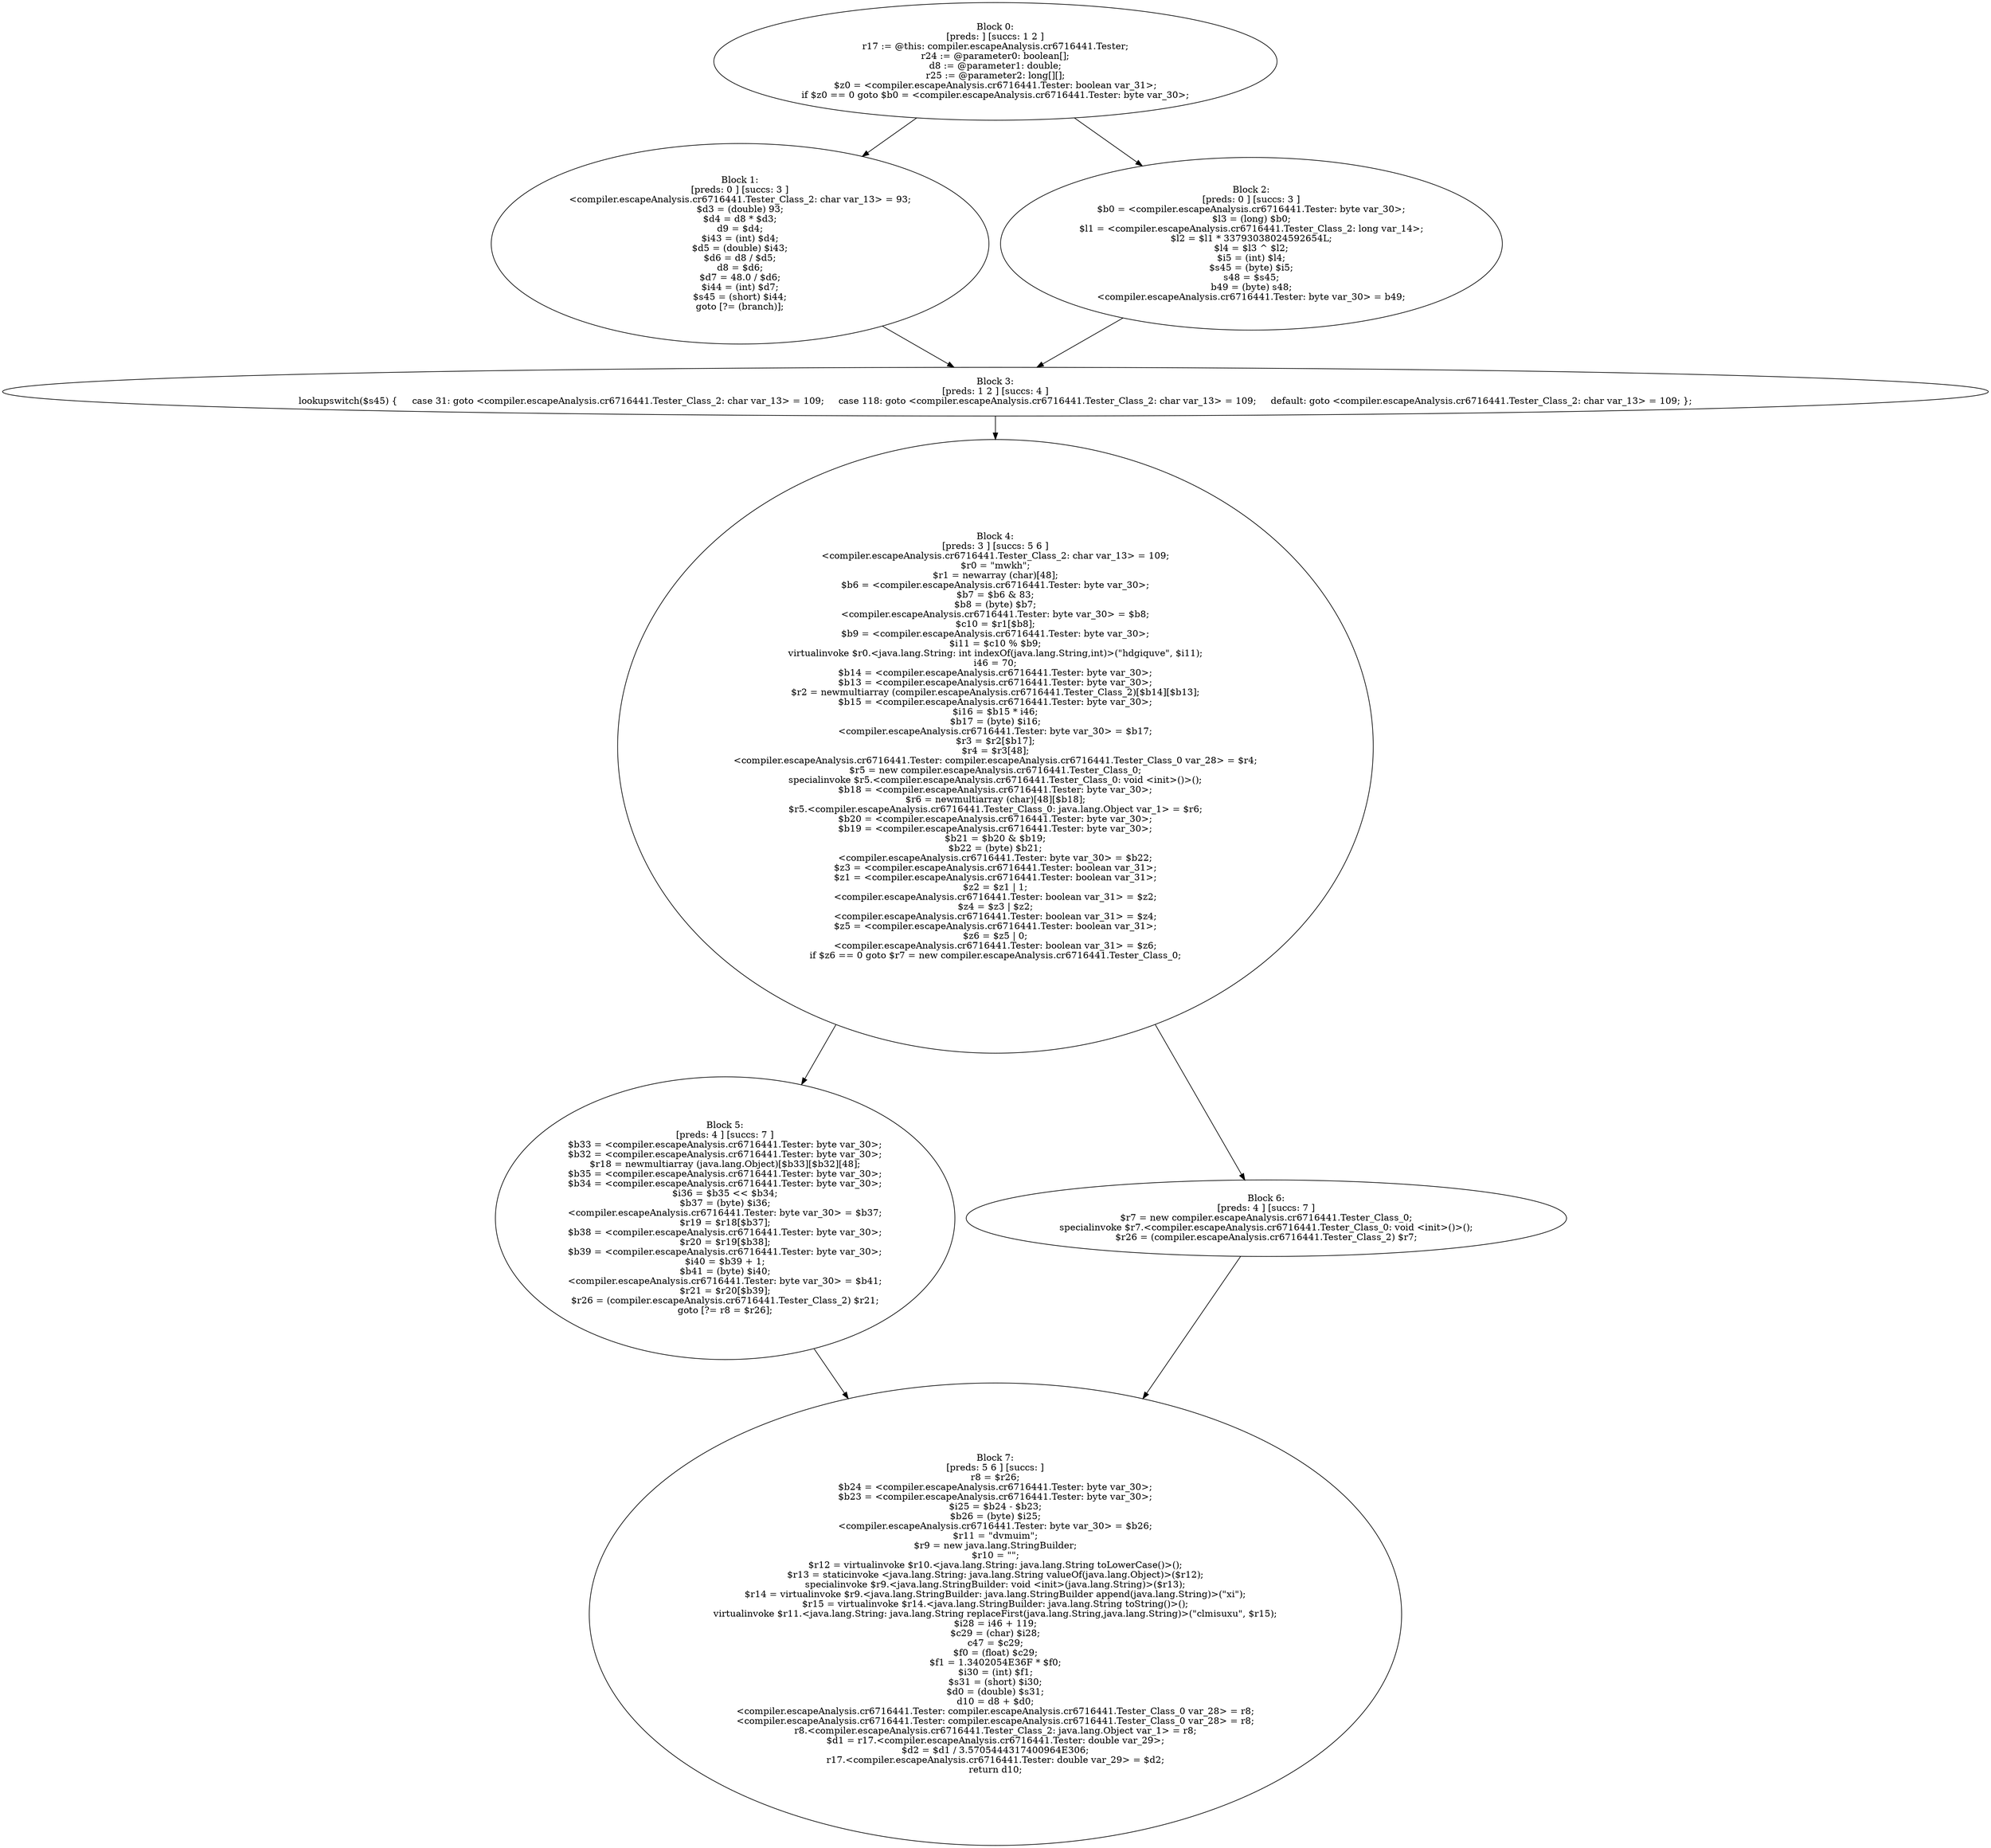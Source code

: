 digraph "unitGraph" {
    "Block 0:
[preds: ] [succs: 1 2 ]
r17 := @this: compiler.escapeAnalysis.cr6716441.Tester;
r24 := @parameter0: boolean[];
d8 := @parameter1: double;
r25 := @parameter2: long[][];
$z0 = <compiler.escapeAnalysis.cr6716441.Tester: boolean var_31>;
if $z0 == 0 goto $b0 = <compiler.escapeAnalysis.cr6716441.Tester: byte var_30>;
"
    "Block 1:
[preds: 0 ] [succs: 3 ]
<compiler.escapeAnalysis.cr6716441.Tester_Class_2: char var_13> = 93;
$d3 = (double) 93;
$d4 = d8 * $d3;
d9 = $d4;
$i43 = (int) $d4;
$d5 = (double) $i43;
$d6 = d8 / $d5;
d8 = $d6;
$d7 = 48.0 / $d6;
$i44 = (int) $d7;
$s45 = (short) $i44;
goto [?= (branch)];
"
    "Block 2:
[preds: 0 ] [succs: 3 ]
$b0 = <compiler.escapeAnalysis.cr6716441.Tester: byte var_30>;
$l3 = (long) $b0;
$l1 = <compiler.escapeAnalysis.cr6716441.Tester_Class_2: long var_14>;
$l2 = $l1 * 33793038024592654L;
$l4 = $l3 ^ $l2;
$i5 = (int) $l4;
$s45 = (byte) $i5;
s48 = $s45;
b49 = (byte) s48;
<compiler.escapeAnalysis.cr6716441.Tester: byte var_30> = b49;
"
    "Block 3:
[preds: 1 2 ] [succs: 4 ]
lookupswitch($s45) {     case 31: goto <compiler.escapeAnalysis.cr6716441.Tester_Class_2: char var_13> = 109;     case 118: goto <compiler.escapeAnalysis.cr6716441.Tester_Class_2: char var_13> = 109;     default: goto <compiler.escapeAnalysis.cr6716441.Tester_Class_2: char var_13> = 109; };
"
    "Block 4:
[preds: 3 ] [succs: 5 6 ]
<compiler.escapeAnalysis.cr6716441.Tester_Class_2: char var_13> = 109;
$r0 = \"mwkh\";
$r1 = newarray (char)[48];
$b6 = <compiler.escapeAnalysis.cr6716441.Tester: byte var_30>;
$b7 = $b6 & 83;
$b8 = (byte) $b7;
<compiler.escapeAnalysis.cr6716441.Tester: byte var_30> = $b8;
$c10 = $r1[$b8];
$b9 = <compiler.escapeAnalysis.cr6716441.Tester: byte var_30>;
$i11 = $c10 % $b9;
virtualinvoke $r0.<java.lang.String: int indexOf(java.lang.String,int)>(\"hdgiquve\", $i11);
i46 = 70;
$b14 = <compiler.escapeAnalysis.cr6716441.Tester: byte var_30>;
$b13 = <compiler.escapeAnalysis.cr6716441.Tester: byte var_30>;
$r2 = newmultiarray (compiler.escapeAnalysis.cr6716441.Tester_Class_2)[$b14][$b13];
$b15 = <compiler.escapeAnalysis.cr6716441.Tester: byte var_30>;
$i16 = $b15 * i46;
$b17 = (byte) $i16;
<compiler.escapeAnalysis.cr6716441.Tester: byte var_30> = $b17;
$r3 = $r2[$b17];
$r4 = $r3[48];
<compiler.escapeAnalysis.cr6716441.Tester: compiler.escapeAnalysis.cr6716441.Tester_Class_0 var_28> = $r4;
$r5 = new compiler.escapeAnalysis.cr6716441.Tester_Class_0;
specialinvoke $r5.<compiler.escapeAnalysis.cr6716441.Tester_Class_0: void <init>()>();
$b18 = <compiler.escapeAnalysis.cr6716441.Tester: byte var_30>;
$r6 = newmultiarray (char)[48][$b18];
$r5.<compiler.escapeAnalysis.cr6716441.Tester_Class_0: java.lang.Object var_1> = $r6;
$b20 = <compiler.escapeAnalysis.cr6716441.Tester: byte var_30>;
$b19 = <compiler.escapeAnalysis.cr6716441.Tester: byte var_30>;
$b21 = $b20 & $b19;
$b22 = (byte) $b21;
<compiler.escapeAnalysis.cr6716441.Tester: byte var_30> = $b22;
$z3 = <compiler.escapeAnalysis.cr6716441.Tester: boolean var_31>;
$z1 = <compiler.escapeAnalysis.cr6716441.Tester: boolean var_31>;
$z2 = $z1 | 1;
<compiler.escapeAnalysis.cr6716441.Tester: boolean var_31> = $z2;
$z4 = $z3 | $z2;
<compiler.escapeAnalysis.cr6716441.Tester: boolean var_31> = $z4;
$z5 = <compiler.escapeAnalysis.cr6716441.Tester: boolean var_31>;
$z6 = $z5 | 0;
<compiler.escapeAnalysis.cr6716441.Tester: boolean var_31> = $z6;
if $z6 == 0 goto $r7 = new compiler.escapeAnalysis.cr6716441.Tester_Class_0;
"
    "Block 5:
[preds: 4 ] [succs: 7 ]
$b33 = <compiler.escapeAnalysis.cr6716441.Tester: byte var_30>;
$b32 = <compiler.escapeAnalysis.cr6716441.Tester: byte var_30>;
$r18 = newmultiarray (java.lang.Object)[$b33][$b32][48];
$b35 = <compiler.escapeAnalysis.cr6716441.Tester: byte var_30>;
$b34 = <compiler.escapeAnalysis.cr6716441.Tester: byte var_30>;
$i36 = $b35 << $b34;
$b37 = (byte) $i36;
<compiler.escapeAnalysis.cr6716441.Tester: byte var_30> = $b37;
$r19 = $r18[$b37];
$b38 = <compiler.escapeAnalysis.cr6716441.Tester: byte var_30>;
$r20 = $r19[$b38];
$b39 = <compiler.escapeAnalysis.cr6716441.Tester: byte var_30>;
$i40 = $b39 + 1;
$b41 = (byte) $i40;
<compiler.escapeAnalysis.cr6716441.Tester: byte var_30> = $b41;
$r21 = $r20[$b39];
$r26 = (compiler.escapeAnalysis.cr6716441.Tester_Class_2) $r21;
goto [?= r8 = $r26];
"
    "Block 6:
[preds: 4 ] [succs: 7 ]
$r7 = new compiler.escapeAnalysis.cr6716441.Tester_Class_0;
specialinvoke $r7.<compiler.escapeAnalysis.cr6716441.Tester_Class_0: void <init>()>();
$r26 = (compiler.escapeAnalysis.cr6716441.Tester_Class_2) $r7;
"
    "Block 7:
[preds: 5 6 ] [succs: ]
r8 = $r26;
$b24 = <compiler.escapeAnalysis.cr6716441.Tester: byte var_30>;
$b23 = <compiler.escapeAnalysis.cr6716441.Tester: byte var_30>;
$i25 = $b24 - $b23;
$b26 = (byte) $i25;
<compiler.escapeAnalysis.cr6716441.Tester: byte var_30> = $b26;
$r11 = \"dvmuim\";
$r9 = new java.lang.StringBuilder;
$r10 = \"\";
$r12 = virtualinvoke $r10.<java.lang.String: java.lang.String toLowerCase()>();
$r13 = staticinvoke <java.lang.String: java.lang.String valueOf(java.lang.Object)>($r12);
specialinvoke $r9.<java.lang.StringBuilder: void <init>(java.lang.String)>($r13);
$r14 = virtualinvoke $r9.<java.lang.StringBuilder: java.lang.StringBuilder append(java.lang.String)>(\"xi\");
$r15 = virtualinvoke $r14.<java.lang.StringBuilder: java.lang.String toString()>();
virtualinvoke $r11.<java.lang.String: java.lang.String replaceFirst(java.lang.String,java.lang.String)>(\"clmisuxu\", $r15);
$i28 = i46 + 119;
$c29 = (char) $i28;
c47 = $c29;
$f0 = (float) $c29;
$f1 = 1.3402054E36F * $f0;
$i30 = (int) $f1;
$s31 = (short) $i30;
$d0 = (double) $s31;
d10 = d8 + $d0;
<compiler.escapeAnalysis.cr6716441.Tester: compiler.escapeAnalysis.cr6716441.Tester_Class_0 var_28> = r8;
<compiler.escapeAnalysis.cr6716441.Tester: compiler.escapeAnalysis.cr6716441.Tester_Class_0 var_28> = r8;
r8.<compiler.escapeAnalysis.cr6716441.Tester_Class_2: java.lang.Object var_1> = r8;
$d1 = r17.<compiler.escapeAnalysis.cr6716441.Tester: double var_29>;
$d2 = $d1 / 3.5705444317400964E306;
r17.<compiler.escapeAnalysis.cr6716441.Tester: double var_29> = $d2;
return d10;
"
    "Block 0:
[preds: ] [succs: 1 2 ]
r17 := @this: compiler.escapeAnalysis.cr6716441.Tester;
r24 := @parameter0: boolean[];
d8 := @parameter1: double;
r25 := @parameter2: long[][];
$z0 = <compiler.escapeAnalysis.cr6716441.Tester: boolean var_31>;
if $z0 == 0 goto $b0 = <compiler.escapeAnalysis.cr6716441.Tester: byte var_30>;
"->"Block 1:
[preds: 0 ] [succs: 3 ]
<compiler.escapeAnalysis.cr6716441.Tester_Class_2: char var_13> = 93;
$d3 = (double) 93;
$d4 = d8 * $d3;
d9 = $d4;
$i43 = (int) $d4;
$d5 = (double) $i43;
$d6 = d8 / $d5;
d8 = $d6;
$d7 = 48.0 / $d6;
$i44 = (int) $d7;
$s45 = (short) $i44;
goto [?= (branch)];
";
    "Block 0:
[preds: ] [succs: 1 2 ]
r17 := @this: compiler.escapeAnalysis.cr6716441.Tester;
r24 := @parameter0: boolean[];
d8 := @parameter1: double;
r25 := @parameter2: long[][];
$z0 = <compiler.escapeAnalysis.cr6716441.Tester: boolean var_31>;
if $z0 == 0 goto $b0 = <compiler.escapeAnalysis.cr6716441.Tester: byte var_30>;
"->"Block 2:
[preds: 0 ] [succs: 3 ]
$b0 = <compiler.escapeAnalysis.cr6716441.Tester: byte var_30>;
$l3 = (long) $b0;
$l1 = <compiler.escapeAnalysis.cr6716441.Tester_Class_2: long var_14>;
$l2 = $l1 * 33793038024592654L;
$l4 = $l3 ^ $l2;
$i5 = (int) $l4;
$s45 = (byte) $i5;
s48 = $s45;
b49 = (byte) s48;
<compiler.escapeAnalysis.cr6716441.Tester: byte var_30> = b49;
";
    "Block 1:
[preds: 0 ] [succs: 3 ]
<compiler.escapeAnalysis.cr6716441.Tester_Class_2: char var_13> = 93;
$d3 = (double) 93;
$d4 = d8 * $d3;
d9 = $d4;
$i43 = (int) $d4;
$d5 = (double) $i43;
$d6 = d8 / $d5;
d8 = $d6;
$d7 = 48.0 / $d6;
$i44 = (int) $d7;
$s45 = (short) $i44;
goto [?= (branch)];
"->"Block 3:
[preds: 1 2 ] [succs: 4 ]
lookupswitch($s45) {     case 31: goto <compiler.escapeAnalysis.cr6716441.Tester_Class_2: char var_13> = 109;     case 118: goto <compiler.escapeAnalysis.cr6716441.Tester_Class_2: char var_13> = 109;     default: goto <compiler.escapeAnalysis.cr6716441.Tester_Class_2: char var_13> = 109; };
";
    "Block 2:
[preds: 0 ] [succs: 3 ]
$b0 = <compiler.escapeAnalysis.cr6716441.Tester: byte var_30>;
$l3 = (long) $b0;
$l1 = <compiler.escapeAnalysis.cr6716441.Tester_Class_2: long var_14>;
$l2 = $l1 * 33793038024592654L;
$l4 = $l3 ^ $l2;
$i5 = (int) $l4;
$s45 = (byte) $i5;
s48 = $s45;
b49 = (byte) s48;
<compiler.escapeAnalysis.cr6716441.Tester: byte var_30> = b49;
"->"Block 3:
[preds: 1 2 ] [succs: 4 ]
lookupswitch($s45) {     case 31: goto <compiler.escapeAnalysis.cr6716441.Tester_Class_2: char var_13> = 109;     case 118: goto <compiler.escapeAnalysis.cr6716441.Tester_Class_2: char var_13> = 109;     default: goto <compiler.escapeAnalysis.cr6716441.Tester_Class_2: char var_13> = 109; };
";
    "Block 3:
[preds: 1 2 ] [succs: 4 ]
lookupswitch($s45) {     case 31: goto <compiler.escapeAnalysis.cr6716441.Tester_Class_2: char var_13> = 109;     case 118: goto <compiler.escapeAnalysis.cr6716441.Tester_Class_2: char var_13> = 109;     default: goto <compiler.escapeAnalysis.cr6716441.Tester_Class_2: char var_13> = 109; };
"->"Block 4:
[preds: 3 ] [succs: 5 6 ]
<compiler.escapeAnalysis.cr6716441.Tester_Class_2: char var_13> = 109;
$r0 = \"mwkh\";
$r1 = newarray (char)[48];
$b6 = <compiler.escapeAnalysis.cr6716441.Tester: byte var_30>;
$b7 = $b6 & 83;
$b8 = (byte) $b7;
<compiler.escapeAnalysis.cr6716441.Tester: byte var_30> = $b8;
$c10 = $r1[$b8];
$b9 = <compiler.escapeAnalysis.cr6716441.Tester: byte var_30>;
$i11 = $c10 % $b9;
virtualinvoke $r0.<java.lang.String: int indexOf(java.lang.String,int)>(\"hdgiquve\", $i11);
i46 = 70;
$b14 = <compiler.escapeAnalysis.cr6716441.Tester: byte var_30>;
$b13 = <compiler.escapeAnalysis.cr6716441.Tester: byte var_30>;
$r2 = newmultiarray (compiler.escapeAnalysis.cr6716441.Tester_Class_2)[$b14][$b13];
$b15 = <compiler.escapeAnalysis.cr6716441.Tester: byte var_30>;
$i16 = $b15 * i46;
$b17 = (byte) $i16;
<compiler.escapeAnalysis.cr6716441.Tester: byte var_30> = $b17;
$r3 = $r2[$b17];
$r4 = $r3[48];
<compiler.escapeAnalysis.cr6716441.Tester: compiler.escapeAnalysis.cr6716441.Tester_Class_0 var_28> = $r4;
$r5 = new compiler.escapeAnalysis.cr6716441.Tester_Class_0;
specialinvoke $r5.<compiler.escapeAnalysis.cr6716441.Tester_Class_0: void <init>()>();
$b18 = <compiler.escapeAnalysis.cr6716441.Tester: byte var_30>;
$r6 = newmultiarray (char)[48][$b18];
$r5.<compiler.escapeAnalysis.cr6716441.Tester_Class_0: java.lang.Object var_1> = $r6;
$b20 = <compiler.escapeAnalysis.cr6716441.Tester: byte var_30>;
$b19 = <compiler.escapeAnalysis.cr6716441.Tester: byte var_30>;
$b21 = $b20 & $b19;
$b22 = (byte) $b21;
<compiler.escapeAnalysis.cr6716441.Tester: byte var_30> = $b22;
$z3 = <compiler.escapeAnalysis.cr6716441.Tester: boolean var_31>;
$z1 = <compiler.escapeAnalysis.cr6716441.Tester: boolean var_31>;
$z2 = $z1 | 1;
<compiler.escapeAnalysis.cr6716441.Tester: boolean var_31> = $z2;
$z4 = $z3 | $z2;
<compiler.escapeAnalysis.cr6716441.Tester: boolean var_31> = $z4;
$z5 = <compiler.escapeAnalysis.cr6716441.Tester: boolean var_31>;
$z6 = $z5 | 0;
<compiler.escapeAnalysis.cr6716441.Tester: boolean var_31> = $z6;
if $z6 == 0 goto $r7 = new compiler.escapeAnalysis.cr6716441.Tester_Class_0;
";
    "Block 4:
[preds: 3 ] [succs: 5 6 ]
<compiler.escapeAnalysis.cr6716441.Tester_Class_2: char var_13> = 109;
$r0 = \"mwkh\";
$r1 = newarray (char)[48];
$b6 = <compiler.escapeAnalysis.cr6716441.Tester: byte var_30>;
$b7 = $b6 & 83;
$b8 = (byte) $b7;
<compiler.escapeAnalysis.cr6716441.Tester: byte var_30> = $b8;
$c10 = $r1[$b8];
$b9 = <compiler.escapeAnalysis.cr6716441.Tester: byte var_30>;
$i11 = $c10 % $b9;
virtualinvoke $r0.<java.lang.String: int indexOf(java.lang.String,int)>(\"hdgiquve\", $i11);
i46 = 70;
$b14 = <compiler.escapeAnalysis.cr6716441.Tester: byte var_30>;
$b13 = <compiler.escapeAnalysis.cr6716441.Tester: byte var_30>;
$r2 = newmultiarray (compiler.escapeAnalysis.cr6716441.Tester_Class_2)[$b14][$b13];
$b15 = <compiler.escapeAnalysis.cr6716441.Tester: byte var_30>;
$i16 = $b15 * i46;
$b17 = (byte) $i16;
<compiler.escapeAnalysis.cr6716441.Tester: byte var_30> = $b17;
$r3 = $r2[$b17];
$r4 = $r3[48];
<compiler.escapeAnalysis.cr6716441.Tester: compiler.escapeAnalysis.cr6716441.Tester_Class_0 var_28> = $r4;
$r5 = new compiler.escapeAnalysis.cr6716441.Tester_Class_0;
specialinvoke $r5.<compiler.escapeAnalysis.cr6716441.Tester_Class_0: void <init>()>();
$b18 = <compiler.escapeAnalysis.cr6716441.Tester: byte var_30>;
$r6 = newmultiarray (char)[48][$b18];
$r5.<compiler.escapeAnalysis.cr6716441.Tester_Class_0: java.lang.Object var_1> = $r6;
$b20 = <compiler.escapeAnalysis.cr6716441.Tester: byte var_30>;
$b19 = <compiler.escapeAnalysis.cr6716441.Tester: byte var_30>;
$b21 = $b20 & $b19;
$b22 = (byte) $b21;
<compiler.escapeAnalysis.cr6716441.Tester: byte var_30> = $b22;
$z3 = <compiler.escapeAnalysis.cr6716441.Tester: boolean var_31>;
$z1 = <compiler.escapeAnalysis.cr6716441.Tester: boolean var_31>;
$z2 = $z1 | 1;
<compiler.escapeAnalysis.cr6716441.Tester: boolean var_31> = $z2;
$z4 = $z3 | $z2;
<compiler.escapeAnalysis.cr6716441.Tester: boolean var_31> = $z4;
$z5 = <compiler.escapeAnalysis.cr6716441.Tester: boolean var_31>;
$z6 = $z5 | 0;
<compiler.escapeAnalysis.cr6716441.Tester: boolean var_31> = $z6;
if $z6 == 0 goto $r7 = new compiler.escapeAnalysis.cr6716441.Tester_Class_0;
"->"Block 5:
[preds: 4 ] [succs: 7 ]
$b33 = <compiler.escapeAnalysis.cr6716441.Tester: byte var_30>;
$b32 = <compiler.escapeAnalysis.cr6716441.Tester: byte var_30>;
$r18 = newmultiarray (java.lang.Object)[$b33][$b32][48];
$b35 = <compiler.escapeAnalysis.cr6716441.Tester: byte var_30>;
$b34 = <compiler.escapeAnalysis.cr6716441.Tester: byte var_30>;
$i36 = $b35 << $b34;
$b37 = (byte) $i36;
<compiler.escapeAnalysis.cr6716441.Tester: byte var_30> = $b37;
$r19 = $r18[$b37];
$b38 = <compiler.escapeAnalysis.cr6716441.Tester: byte var_30>;
$r20 = $r19[$b38];
$b39 = <compiler.escapeAnalysis.cr6716441.Tester: byte var_30>;
$i40 = $b39 + 1;
$b41 = (byte) $i40;
<compiler.escapeAnalysis.cr6716441.Tester: byte var_30> = $b41;
$r21 = $r20[$b39];
$r26 = (compiler.escapeAnalysis.cr6716441.Tester_Class_2) $r21;
goto [?= r8 = $r26];
";
    "Block 4:
[preds: 3 ] [succs: 5 6 ]
<compiler.escapeAnalysis.cr6716441.Tester_Class_2: char var_13> = 109;
$r0 = \"mwkh\";
$r1 = newarray (char)[48];
$b6 = <compiler.escapeAnalysis.cr6716441.Tester: byte var_30>;
$b7 = $b6 & 83;
$b8 = (byte) $b7;
<compiler.escapeAnalysis.cr6716441.Tester: byte var_30> = $b8;
$c10 = $r1[$b8];
$b9 = <compiler.escapeAnalysis.cr6716441.Tester: byte var_30>;
$i11 = $c10 % $b9;
virtualinvoke $r0.<java.lang.String: int indexOf(java.lang.String,int)>(\"hdgiquve\", $i11);
i46 = 70;
$b14 = <compiler.escapeAnalysis.cr6716441.Tester: byte var_30>;
$b13 = <compiler.escapeAnalysis.cr6716441.Tester: byte var_30>;
$r2 = newmultiarray (compiler.escapeAnalysis.cr6716441.Tester_Class_2)[$b14][$b13];
$b15 = <compiler.escapeAnalysis.cr6716441.Tester: byte var_30>;
$i16 = $b15 * i46;
$b17 = (byte) $i16;
<compiler.escapeAnalysis.cr6716441.Tester: byte var_30> = $b17;
$r3 = $r2[$b17];
$r4 = $r3[48];
<compiler.escapeAnalysis.cr6716441.Tester: compiler.escapeAnalysis.cr6716441.Tester_Class_0 var_28> = $r4;
$r5 = new compiler.escapeAnalysis.cr6716441.Tester_Class_0;
specialinvoke $r5.<compiler.escapeAnalysis.cr6716441.Tester_Class_0: void <init>()>();
$b18 = <compiler.escapeAnalysis.cr6716441.Tester: byte var_30>;
$r6 = newmultiarray (char)[48][$b18];
$r5.<compiler.escapeAnalysis.cr6716441.Tester_Class_0: java.lang.Object var_1> = $r6;
$b20 = <compiler.escapeAnalysis.cr6716441.Tester: byte var_30>;
$b19 = <compiler.escapeAnalysis.cr6716441.Tester: byte var_30>;
$b21 = $b20 & $b19;
$b22 = (byte) $b21;
<compiler.escapeAnalysis.cr6716441.Tester: byte var_30> = $b22;
$z3 = <compiler.escapeAnalysis.cr6716441.Tester: boolean var_31>;
$z1 = <compiler.escapeAnalysis.cr6716441.Tester: boolean var_31>;
$z2 = $z1 | 1;
<compiler.escapeAnalysis.cr6716441.Tester: boolean var_31> = $z2;
$z4 = $z3 | $z2;
<compiler.escapeAnalysis.cr6716441.Tester: boolean var_31> = $z4;
$z5 = <compiler.escapeAnalysis.cr6716441.Tester: boolean var_31>;
$z6 = $z5 | 0;
<compiler.escapeAnalysis.cr6716441.Tester: boolean var_31> = $z6;
if $z6 == 0 goto $r7 = new compiler.escapeAnalysis.cr6716441.Tester_Class_0;
"->"Block 6:
[preds: 4 ] [succs: 7 ]
$r7 = new compiler.escapeAnalysis.cr6716441.Tester_Class_0;
specialinvoke $r7.<compiler.escapeAnalysis.cr6716441.Tester_Class_0: void <init>()>();
$r26 = (compiler.escapeAnalysis.cr6716441.Tester_Class_2) $r7;
";
    "Block 5:
[preds: 4 ] [succs: 7 ]
$b33 = <compiler.escapeAnalysis.cr6716441.Tester: byte var_30>;
$b32 = <compiler.escapeAnalysis.cr6716441.Tester: byte var_30>;
$r18 = newmultiarray (java.lang.Object)[$b33][$b32][48];
$b35 = <compiler.escapeAnalysis.cr6716441.Tester: byte var_30>;
$b34 = <compiler.escapeAnalysis.cr6716441.Tester: byte var_30>;
$i36 = $b35 << $b34;
$b37 = (byte) $i36;
<compiler.escapeAnalysis.cr6716441.Tester: byte var_30> = $b37;
$r19 = $r18[$b37];
$b38 = <compiler.escapeAnalysis.cr6716441.Tester: byte var_30>;
$r20 = $r19[$b38];
$b39 = <compiler.escapeAnalysis.cr6716441.Tester: byte var_30>;
$i40 = $b39 + 1;
$b41 = (byte) $i40;
<compiler.escapeAnalysis.cr6716441.Tester: byte var_30> = $b41;
$r21 = $r20[$b39];
$r26 = (compiler.escapeAnalysis.cr6716441.Tester_Class_2) $r21;
goto [?= r8 = $r26];
"->"Block 7:
[preds: 5 6 ] [succs: ]
r8 = $r26;
$b24 = <compiler.escapeAnalysis.cr6716441.Tester: byte var_30>;
$b23 = <compiler.escapeAnalysis.cr6716441.Tester: byte var_30>;
$i25 = $b24 - $b23;
$b26 = (byte) $i25;
<compiler.escapeAnalysis.cr6716441.Tester: byte var_30> = $b26;
$r11 = \"dvmuim\";
$r9 = new java.lang.StringBuilder;
$r10 = \"\";
$r12 = virtualinvoke $r10.<java.lang.String: java.lang.String toLowerCase()>();
$r13 = staticinvoke <java.lang.String: java.lang.String valueOf(java.lang.Object)>($r12);
specialinvoke $r9.<java.lang.StringBuilder: void <init>(java.lang.String)>($r13);
$r14 = virtualinvoke $r9.<java.lang.StringBuilder: java.lang.StringBuilder append(java.lang.String)>(\"xi\");
$r15 = virtualinvoke $r14.<java.lang.StringBuilder: java.lang.String toString()>();
virtualinvoke $r11.<java.lang.String: java.lang.String replaceFirst(java.lang.String,java.lang.String)>(\"clmisuxu\", $r15);
$i28 = i46 + 119;
$c29 = (char) $i28;
c47 = $c29;
$f0 = (float) $c29;
$f1 = 1.3402054E36F * $f0;
$i30 = (int) $f1;
$s31 = (short) $i30;
$d0 = (double) $s31;
d10 = d8 + $d0;
<compiler.escapeAnalysis.cr6716441.Tester: compiler.escapeAnalysis.cr6716441.Tester_Class_0 var_28> = r8;
<compiler.escapeAnalysis.cr6716441.Tester: compiler.escapeAnalysis.cr6716441.Tester_Class_0 var_28> = r8;
r8.<compiler.escapeAnalysis.cr6716441.Tester_Class_2: java.lang.Object var_1> = r8;
$d1 = r17.<compiler.escapeAnalysis.cr6716441.Tester: double var_29>;
$d2 = $d1 / 3.5705444317400964E306;
r17.<compiler.escapeAnalysis.cr6716441.Tester: double var_29> = $d2;
return d10;
";
    "Block 6:
[preds: 4 ] [succs: 7 ]
$r7 = new compiler.escapeAnalysis.cr6716441.Tester_Class_0;
specialinvoke $r7.<compiler.escapeAnalysis.cr6716441.Tester_Class_0: void <init>()>();
$r26 = (compiler.escapeAnalysis.cr6716441.Tester_Class_2) $r7;
"->"Block 7:
[preds: 5 6 ] [succs: ]
r8 = $r26;
$b24 = <compiler.escapeAnalysis.cr6716441.Tester: byte var_30>;
$b23 = <compiler.escapeAnalysis.cr6716441.Tester: byte var_30>;
$i25 = $b24 - $b23;
$b26 = (byte) $i25;
<compiler.escapeAnalysis.cr6716441.Tester: byte var_30> = $b26;
$r11 = \"dvmuim\";
$r9 = new java.lang.StringBuilder;
$r10 = \"\";
$r12 = virtualinvoke $r10.<java.lang.String: java.lang.String toLowerCase()>();
$r13 = staticinvoke <java.lang.String: java.lang.String valueOf(java.lang.Object)>($r12);
specialinvoke $r9.<java.lang.StringBuilder: void <init>(java.lang.String)>($r13);
$r14 = virtualinvoke $r9.<java.lang.StringBuilder: java.lang.StringBuilder append(java.lang.String)>(\"xi\");
$r15 = virtualinvoke $r14.<java.lang.StringBuilder: java.lang.String toString()>();
virtualinvoke $r11.<java.lang.String: java.lang.String replaceFirst(java.lang.String,java.lang.String)>(\"clmisuxu\", $r15);
$i28 = i46 + 119;
$c29 = (char) $i28;
c47 = $c29;
$f0 = (float) $c29;
$f1 = 1.3402054E36F * $f0;
$i30 = (int) $f1;
$s31 = (short) $i30;
$d0 = (double) $s31;
d10 = d8 + $d0;
<compiler.escapeAnalysis.cr6716441.Tester: compiler.escapeAnalysis.cr6716441.Tester_Class_0 var_28> = r8;
<compiler.escapeAnalysis.cr6716441.Tester: compiler.escapeAnalysis.cr6716441.Tester_Class_0 var_28> = r8;
r8.<compiler.escapeAnalysis.cr6716441.Tester_Class_2: java.lang.Object var_1> = r8;
$d1 = r17.<compiler.escapeAnalysis.cr6716441.Tester: double var_29>;
$d2 = $d1 / 3.5705444317400964E306;
r17.<compiler.escapeAnalysis.cr6716441.Tester: double var_29> = $d2;
return d10;
";
}
